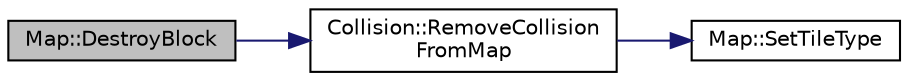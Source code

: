 digraph "Map::DestroyBlock"
{
  edge [fontname="Helvetica",fontsize="10",labelfontname="Helvetica",labelfontsize="10"];
  node [fontname="Helvetica",fontsize="10",shape=record];
  rankdir="LR";
  Node5 [label="Map::DestroyBlock",height=0.2,width=0.4,color="black", fillcolor="grey75", style="filled", fontcolor="black"];
  Node5 -> Node6 [color="midnightblue",fontsize="10",style="solid",fontname="Helvetica"];
  Node6 [label="Collision::RemoveCollision\lFromMap",height=0.2,width=0.4,color="black", fillcolor="white", style="filled",URL="$namespace_collision.html#a1ea431a45af8096595da4dd6149157e9"];
  Node6 -> Node7 [color="midnightblue",fontsize="10",style="solid",fontname="Helvetica"];
  Node7 [label="Map::SetTileType",height=0.2,width=0.4,color="black", fillcolor="white", style="filled",URL="$class_map.html#a5e2adfcc8983862cbcde50c9a8ccf0f8"];
}
